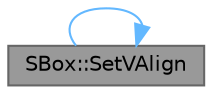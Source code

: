 digraph "SBox::SetVAlign"
{
 // INTERACTIVE_SVG=YES
 // LATEX_PDF_SIZE
  bgcolor="transparent";
  edge [fontname=Helvetica,fontsize=10,labelfontname=Helvetica,labelfontsize=10];
  node [fontname=Helvetica,fontsize=10,shape=box,height=0.2,width=0.4];
  rankdir="RL";
  Node1 [id="Node000001",label="SBox::SetVAlign",height=0.2,width=0.4,color="gray40", fillcolor="grey60", style="filled", fontcolor="black",tooltip="See VAlign argument."];
  Node1 -> Node1 [id="edge1_Node000001_Node000001",dir="back",color="steelblue1",style="solid",tooltip=" "];
}
